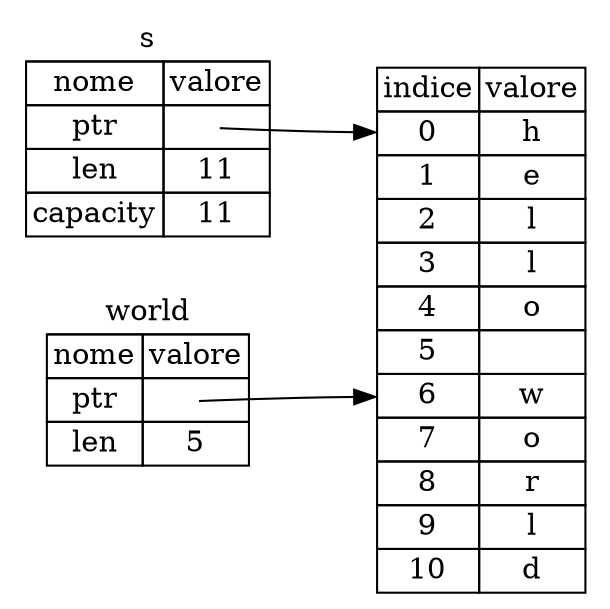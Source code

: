 digraph {
    rankdir=LR;
    overlap=false;
    dpi=300.0;
    node [shape="plaintext"];

    table0[label=<<TABLE BORDER="0" CELLBORDER="1" CELLSPACING="0">
        <TR><TD COLSPAN="2" SIDES="B">world</TD></TR>
        <TR><TD>nome</TD><TD>valore</TD></TR>
        <TR><TD>ptr</TD><TD PORT="pointer2"></TD></TR>
        <TR><TD>len</TD><TD>5</TD></TR>
    </TABLE>>];

    table3[label=<<TABLE BORDER="0" CELLBORDER="1" CELLSPACING="0">
        <TR><TD COLSPAN="2" SIDES="B">s</TD></TR>
        <TR><TD>nome</TD><TD>valore</TD></TR>
        <TR><TD>ptr</TD><TD PORT="pointer"></TD></TR>
        <TR><TD>len</TD><TD>11</TD></TR>
        <TR><TD>capacity</TD><TD>11</TD></TR>
    </TABLE>>];
    table4[label=<<TABLE BORDER="0" CELLBORDER="1" CELLSPACING="0">
        <TR><TD>indice</TD><TD>valore</TD></TR>
        <TR><TD PORT="pointee">0</TD><TD>h</TD></TR>
        <TR><TD>1</TD><TD>e</TD></TR>
        <TR><TD>2</TD><TD>l</TD></TR>
        <TR><TD>3</TD><TD>l</TD></TR>
        <TR><TD>4</TD><TD>o</TD></TR>
        <TR><TD>5</TD><TD> </TD></TR>
        <TR><TD PORT="pointee2">6</TD><TD>w</TD></TR>
        <TR><TD>7</TD><TD>o</TD></TR>
        <TR><TD>8</TD><TD>r</TD></TR>
        <TR><TD>9</TD><TD>l</TD></TR>
        <TR><TD>10</TD><TD>d</TD></TR>
    </TABLE>>];


    edge[tailclip="false"];
    table0:pointer2:c -> table4:pointee2;
    table3:pointer:c -> table4:pointee;
}

